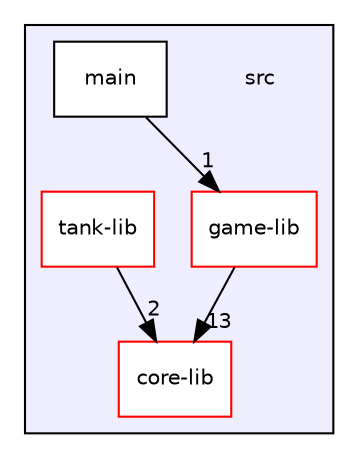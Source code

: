 digraph "/home/rafalunix/proi/22l-proi-projekt-jakomulski-budnik-owienko/src" {
  bgcolor=transparent;
  compound=true
  node [ fontsize="10", fontname="Helvetica"];
  edge [ labelfontsize="10", labelfontname="Helvetica"];
  subgraph clusterdir_68267d1309a1af8e8297ef4c3efbcdba {
    graph [ bgcolor="#eeeeff", pencolor="black", label="" URL="dir_68267d1309a1af8e8297ef4c3efbcdba.html"];
    dir_68267d1309a1af8e8297ef4c3efbcdba [shape=plaintext label="src"];
    dir_dd008488fb0da8829e2acca19721471d [shape=box label="core-lib" color="red" fillcolor="white" style="filled" URL="dir_dd008488fb0da8829e2acca19721471d.html"];
    dir_ababdeb7394d8224d3e296f78088442b [shape=box label="game-lib" color="red" fillcolor="white" style="filled" URL="dir_ababdeb7394d8224d3e296f78088442b.html"];
    dir_5eb159725f84c66aafd839904a4acdd0 [shape=box label="main" color="black" fillcolor="white" style="filled" URL="dir_5eb159725f84c66aafd839904a4acdd0.html"];
    dir_09862807db2014add90ed94978e55931 [shape=box label="tank-lib" color="red" fillcolor="white" style="filled" URL="dir_09862807db2014add90ed94978e55931.html"];
  }
  dir_5eb159725f84c66aafd839904a4acdd0->dir_ababdeb7394d8224d3e296f78088442b [headlabel="1", labeldistance=1.5 headhref="dir_000005_000003.html"];
  dir_ababdeb7394d8224d3e296f78088442b->dir_dd008488fb0da8829e2acca19721471d [headlabel="13", labeldistance=1.5 headhref="dir_000003_000001.html"];
  dir_09862807db2014add90ed94978e55931->dir_dd008488fb0da8829e2acca19721471d [headlabel="2", labeldistance=1.5 headhref="dir_000006_000001.html"];
}
